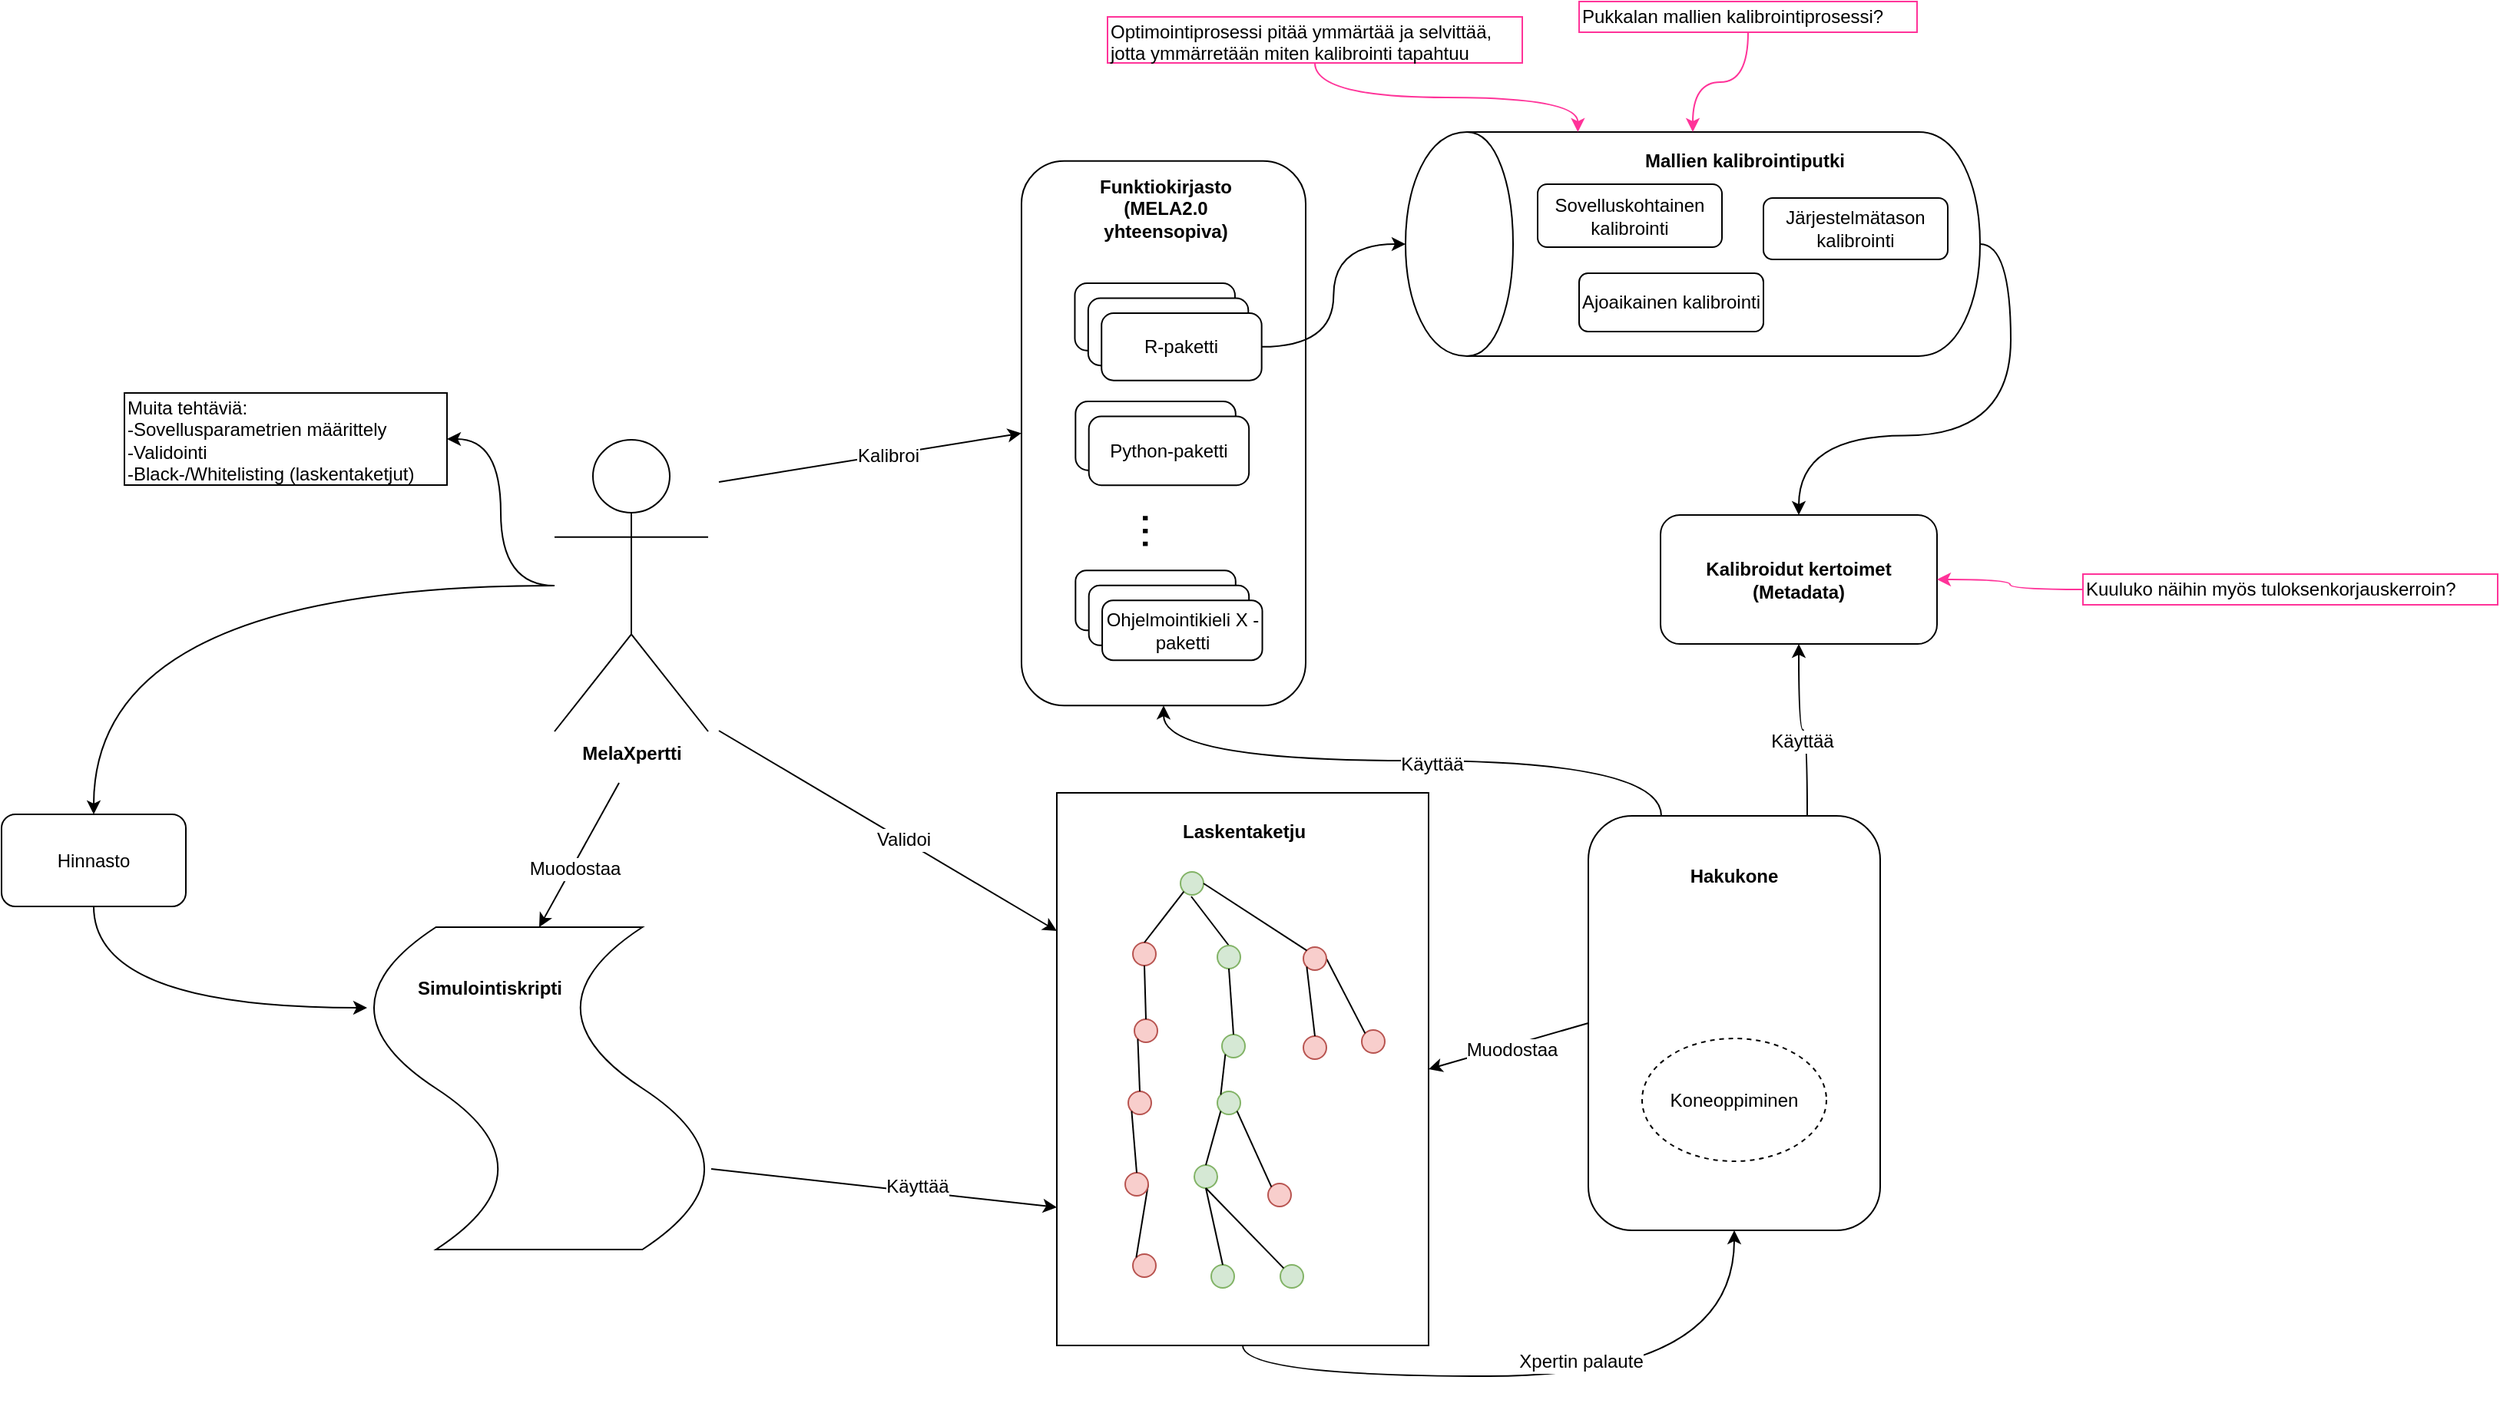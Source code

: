 <mxfile version="11.1.4" type="device"><diagram id="pi8lVP-4z1GT94MgnUVW" name="Page-1"><mxGraphModel dx="2249" dy="793" grid="1" gridSize="10" guides="1" tooltips="1" connect="1" arrows="1" fold="1" page="1" pageScale="1" pageWidth="827" pageHeight="1169" math="0" shadow="0"><root><mxCell id="0"/><mxCell id="1" parent="0"/><mxCell id="jP3EFrA3LAiEO2q5dK9M-18" value="" style="group;fillColor=#ffffff;fontStyle=1" parent="1" vertex="1" connectable="0"><mxGeometry x="880" y="624.5" width="180" height="84" as="geometry"/></mxCell><mxCell id="gx9Fo2XjnT89Ah0fblo9-98" value="&lt;div&gt;&lt;b&gt;Kalibroidut kertoimet&lt;/b&gt;&lt;/div&gt;&lt;div&gt;&lt;b&gt;(Metadata)&lt;br&gt;&lt;/b&gt;&lt;/div&gt;" style="rounded=1;whiteSpace=wrap;html=1;fillColor=none;fontSize=12;" parent="jP3EFrA3LAiEO2q5dK9M-18" vertex="1"><mxGeometry width="180" height="84" as="geometry"/></mxCell><mxCell id="gx9Fo2XjnT89Ah0fblo9-160" style="edgeStyle=none;rounded=0;orthogonalLoop=1;jettySize=auto;html=1;entryX=0;entryY=0.25;entryDx=0;entryDy=0;endArrow=classic;endFill=1;fontSize=12;exitX=1;exitY=1;exitDx=0;exitDy=0;" parent="1" target="gx9Fo2XjnT89Ah0fblo9-151" edge="1"><mxGeometry relative="1" as="geometry"><mxPoint x="267" y="765" as="sourcePoint"/></mxGeometry></mxCell><mxCell id="gx9Fo2XjnT89Ah0fblo9-161" value="&lt;div style=&quot;font-size: 12px;&quot;&gt;Validoi&lt;/div&gt;" style="text;html=1;resizable=0;points=[];align=center;verticalAlign=middle;labelBackgroundColor=#ffffff;fontSize=12;" parent="gx9Fo2XjnT89Ah0fblo9-160" vertex="1" connectable="0"><mxGeometry x="0.088" relative="1" as="geometry"><mxPoint as="offset"/></mxGeometry></mxCell><mxCell id="gx9Fo2XjnT89Ah0fblo9-174" style="edgeStyle=none;rounded=0;orthogonalLoop=1;jettySize=auto;html=1;entryX=0;entryY=0.5;entryDx=0;entryDy=0;entryPerimeter=0;endArrow=classic;endFill=1;fontSize=12;exitX=0.45;exitY=1.004;exitDx=0;exitDy=0;exitPerimeter=0;" parent="1" target="gx9Fo2XjnT89Ah0fblo9-163" edge="1"><mxGeometry relative="1" as="geometry"><mxPoint x="202" y="799" as="sourcePoint"/></mxGeometry></mxCell><mxCell id="gx9Fo2XjnT89Ah0fblo9-175" value="Muodostaa" style="text;html=1;resizable=0;points=[];align=center;verticalAlign=middle;labelBackgroundColor=#ffffff;fontSize=12;" parent="gx9Fo2XjnT89Ah0fblo9-174" vertex="1" connectable="0"><mxGeometry x="0.244" y="-1" relative="1" as="geometry"><mxPoint x="-7.5" y="172.5" as="offset"/></mxGeometry></mxCell><mxCell id="jP3EFrA3LAiEO2q5dK9M-48" value="Muodostaa" style="text;html=1;resizable=0;points=[];align=center;verticalAlign=middle;labelBackgroundColor=#ffffff;fontSize=12;" parent="gx9Fo2XjnT89Ah0fblo9-174" vertex="1" connectable="0"><mxGeometry x="0.176" y="1" relative="1" as="geometry"><mxPoint as="offset"/></mxGeometry></mxCell><mxCell id="jP3EFrA3LAiEO2q5dK9M-25" style="rounded=0;orthogonalLoop=1;jettySize=auto;html=1;entryX=0;entryY=0.5;entryDx=0;entryDy=0;strokeColor=#000000;fontSize=12;exitX=1;exitY=0;exitDx=0;exitDy=0;" parent="1" target="jP3EFrA3LAiEO2q5dK9M-3" edge="1"><mxGeometry relative="1" as="geometry"><mxPoint x="267" y="603" as="sourcePoint"/></mxGeometry></mxCell><mxCell id="jP3EFrA3LAiEO2q5dK9M-26" value="Kalibroi" style="text;html=1;resizable=0;points=[];align=center;verticalAlign=middle;labelBackgroundColor=#ffffff;fontSize=12;" parent="jP3EFrA3LAiEO2q5dK9M-25" vertex="1" connectable="0"><mxGeometry x="0.115" relative="1" as="geometry"><mxPoint as="offset"/></mxGeometry></mxCell><mxCell id="ShH8DJXxVkcHFKz_Foy5-18" style="edgeStyle=orthogonalEdgeStyle;curved=1;rounded=0;orthogonalLoop=1;jettySize=auto;html=1;entryX=0.5;entryY=0;entryDx=0;entryDy=0;strokeColor=#000000;" edge="1" parent="1" source="gx9Fo2XjnT89Ah0fblo9-1" target="ShH8DJXxVkcHFKz_Foy5-17"><mxGeometry relative="1" as="geometry"/></mxCell><mxCell id="ShH8DJXxVkcHFKz_Foy5-26" style="edgeStyle=orthogonalEdgeStyle;curved=1;rounded=0;orthogonalLoop=1;jettySize=auto;html=1;strokeColor=#000000;" edge="1" parent="1" source="gx9Fo2XjnT89Ah0fblo9-1" target="ShH8DJXxVkcHFKz_Foy5-24"><mxGeometry relative="1" as="geometry"/></mxCell><mxCell id="gx9Fo2XjnT89Ah0fblo9-1" value="MelaXpertti" style="shape=umlActor;verticalLabelPosition=bottom;labelBackgroundColor=#ffffff;verticalAlign=top;html=1;outlineConnect=0;fontSize=12;fontStyle=1" parent="1" vertex="1"><mxGeometry x="160" y="575.5" width="100" height="190" as="geometry"/></mxCell><mxCell id="gx9Fo2XjnT89Ah0fblo9-155" style="edgeStyle=none;rounded=0;orthogonalLoop=1;jettySize=auto;html=1;exitX=0;exitY=0.5;exitDx=0;exitDy=0;entryX=1;entryY=0.5;entryDx=0;entryDy=0;endArrow=classic;endFill=1;fontSize=12;" parent="1" source="gx9Fo2XjnT89Ah0fblo9-44" target="gx9Fo2XjnT89Ah0fblo9-151" edge="1"><mxGeometry relative="1" as="geometry"/></mxCell><mxCell id="gx9Fo2XjnT89Ah0fblo9-156" value="Muodostaa" style="text;html=1;resizable=0;points=[];align=center;verticalAlign=middle;labelBackgroundColor=#ffffff;fontSize=12;" parent="gx9Fo2XjnT89Ah0fblo9-155" vertex="1" connectable="0"><mxGeometry x="0.248" y="-2" relative="1" as="geometry"><mxPoint x="15" as="offset"/></mxGeometry></mxCell><mxCell id="jdCwvzwxRYEoUQbEtZTy-2" style="rounded=0;orthogonalLoop=1;jettySize=auto;html=1;exitX=0.75;exitY=0;exitDx=0;exitDy=0;exitPerimeter=0;entryX=0;entryY=0.75;entryDx=0;entryDy=0;fontSize=12;" parent="1" source="gx9Fo2XjnT89Ah0fblo9-163" target="gx9Fo2XjnT89Ah0fblo9-151" edge="1"><mxGeometry relative="1" as="geometry"><mxPoint x="335.5" y="1219.5" as="sourcePoint"/></mxGeometry></mxCell><mxCell id="jdCwvzwxRYEoUQbEtZTy-3" value="&lt;font style=&quot;font-size: 12px;&quot;&gt;Käyttää&lt;/font&gt;" style="text;html=1;resizable=0;points=[];align=center;verticalAlign=middle;labelBackgroundColor=#ffffff;fontSize=12;" parent="jdCwvzwxRYEoUQbEtZTy-2" vertex="1" connectable="0"><mxGeometry x="0.182" y="4" relative="1" as="geometry"><mxPoint as="offset"/></mxGeometry></mxCell><mxCell id="jP3EFrA3LAiEO2q5dK9M-14" value="" style="group" parent="1" vertex="1" connectable="0"><mxGeometry x="382" y="394" width="267" height="370" as="geometry"/></mxCell><mxCell id="jP3EFrA3LAiEO2q5dK9M-2" value="" style="group;fillColor=#ffffff;" parent="jP3EFrA3LAiEO2q5dK9M-14" vertex="1" connectable="0"><mxGeometry x="81.983" y="-10.165" width="185.017" height="354.753" as="geometry"/></mxCell><mxCell id="jP3EFrA3LAiEO2q5dK9M-3" value="" style="rounded=1;whiteSpace=wrap;html=1;fillColor=none;" parent="jP3EFrA3LAiEO2q5dK9M-2" vertex="1"><mxGeometry y="10" width="185.017" height="354.753" as="geometry"/></mxCell><mxCell id="jP3EFrA3LAiEO2q5dK9M-4" value="&lt;div&gt;Funktiokirjasto&lt;/div&gt;&lt;div&gt;(MELA2.0 yhteensopiva)&lt;br&gt;&lt;/div&gt;" style="text;html=1;strokeColor=none;fillColor=none;align=center;verticalAlign=middle;whiteSpace=wrap;rounded=0;fontStyle=1" parent="jP3EFrA3LAiEO2q5dK9M-2" vertex="1"><mxGeometry x="29.099" y="31.187" width="130.293" height="19.492" as="geometry"/></mxCell><mxCell id="jP3EFrA3LAiEO2q5dK9M-5" value="&lt;div&gt;Python-paketti&lt;/div&gt;" style="rounded=1;whiteSpace=wrap;html=1;arcSize=18;" parent="jP3EFrA3LAiEO2q5dK9M-2" vertex="1"><mxGeometry x="35.179" y="166.656" width="104.235" height="44.831" as="geometry"/></mxCell><mxCell id="jP3EFrA3LAiEO2q5dK9M-6" value="&lt;div&gt;R-paketti&lt;/div&gt;" style="rounded=1;whiteSpace=wrap;html=1;arcSize=18;" parent="jP3EFrA3LAiEO2q5dK9M-2" vertex="1"><mxGeometry x="34.745" y="89.663" width="104.235" height="43.857" as="geometry"/></mxCell><mxCell id="jP3EFrA3LAiEO2q5dK9M-7" value="&lt;div&gt;Kieli_X-paketti&lt;/div&gt;" style="rounded=1;whiteSpace=wrap;html=1;arcSize=18;" parent="jP3EFrA3LAiEO2q5dK9M-2" vertex="1"><mxGeometry x="35.179" y="276.785" width="104.235" height="38.984" as="geometry"/></mxCell><mxCell id="jP3EFrA3LAiEO2q5dK9M-8" value="&lt;font style=&quot;font-size: 30px&quot;&gt;...&lt;/font&gt;" style="text;html=1;strokeColor=none;fillColor=none;align=center;verticalAlign=middle;whiteSpace=wrap;rounded=0;rotation=90;" parent="jP3EFrA3LAiEO2q5dK9M-2" vertex="1"><mxGeometry x="72.53" y="240.725" width="34.745" height="19.492" as="geometry"/></mxCell><mxCell id="jP3EFrA3LAiEO2q5dK9M-9" value="&lt;div&gt;R-paketti&lt;/div&gt;" style="rounded=1;whiteSpace=wrap;html=1;arcSize=18;" parent="jP3EFrA3LAiEO2q5dK9M-2" vertex="1"><mxGeometry x="43.431" y="99.409" width="104.235" height="43.857" as="geometry"/></mxCell><mxCell id="jP3EFrA3LAiEO2q5dK9M-10" value="&lt;div&gt;R-paketti&lt;/div&gt;" style="rounded=1;whiteSpace=wrap;html=1;arcSize=18;" parent="jP3EFrA3LAiEO2q5dK9M-2" vertex="1"><mxGeometry x="52.117" y="109.155" width="104.235" height="43.857" as="geometry"/></mxCell><mxCell id="jP3EFrA3LAiEO2q5dK9M-11" value="&lt;div&gt;Kieli_X-paketti&lt;/div&gt;" style="rounded=1;whiteSpace=wrap;html=1;arcSize=18;" parent="jP3EFrA3LAiEO2q5dK9M-2" vertex="1"><mxGeometry x="43.865" y="286.531" width="104.235" height="38.984" as="geometry"/></mxCell><mxCell id="jP3EFrA3LAiEO2q5dK9M-12" value="&lt;div&gt;Ohjelmointikieli X -paketti&lt;/div&gt;" style="rounded=1;whiteSpace=wrap;html=1;arcSize=18;" parent="jP3EFrA3LAiEO2q5dK9M-2" vertex="1"><mxGeometry x="52.552" y="296.277" width="104.235" height="38.984" as="geometry"/></mxCell><mxCell id="jP3EFrA3LAiEO2q5dK9M-13" value="&lt;div&gt;Python-paketti&lt;/div&gt;" style="rounded=1;whiteSpace=wrap;html=1;arcSize=18;" parent="jP3EFrA3LAiEO2q5dK9M-2" vertex="1"><mxGeometry x="43.865" y="176.402" width="104.235" height="44.831" as="geometry"/></mxCell><mxCell id="jP3EFrA3LAiEO2q5dK9M-19" value="" style="group" parent="1" vertex="1" connectable="0"><mxGeometry x="45" y="886" width="210" height="224" as="geometry"/></mxCell><mxCell id="gx9Fo2XjnT89Ah0fblo9-165" value="" style="group;fontSize=12;" parent="jP3EFrA3LAiEO2q5dK9M-19" vertex="1" connectable="0"><mxGeometry width="210" height="224" as="geometry"/></mxCell><mxCell id="gx9Fo2XjnT89Ah0fblo9-163" value="" style="shape=tape;whiteSpace=wrap;html=1;strokeWidth=1;fillColor=#ffffff;gradientColor=none;fontSize=12;rotation=90;" parent="gx9Fo2XjnT89Ah0fblo9-165" vertex="1"><mxGeometry width="210" height="224" as="geometry"/></mxCell><mxCell id="gx9Fo2XjnT89Ah0fblo9-164" value="Simulointiskripti" style="text;html=1;strokeColor=none;fillColor=none;align=center;verticalAlign=middle;whiteSpace=wrap;rounded=0;fontSize=12;fontStyle=1" parent="gx9Fo2XjnT89Ah0fblo9-165" vertex="1"><mxGeometry x="53" y="37" width="40" height="20" as="geometry"/></mxCell><mxCell id="jP3EFrA3LAiEO2q5dK9M-30" style="edgeStyle=orthogonalEdgeStyle;curved=1;rounded=0;orthogonalLoop=1;jettySize=auto;html=1;exitX=0.75;exitY=0;exitDx=0;exitDy=0;strokeColor=#000000;fontSize=12;" parent="1" source="gx9Fo2XjnT89Ah0fblo9-44" target="gx9Fo2XjnT89Ah0fblo9-98" edge="1"><mxGeometry relative="1" as="geometry"/></mxCell><mxCell id="jP3EFrA3LAiEO2q5dK9M-32" value="Käyttää" style="text;html=1;resizable=0;points=[];align=center;verticalAlign=middle;labelBackgroundColor=#ffffff;fontSize=12;" parent="jP3EFrA3LAiEO2q5dK9M-30" vertex="1" connectable="0"><mxGeometry x="-0.169" y="4" relative="1" as="geometry"><mxPoint as="offset"/></mxGeometry></mxCell><mxCell id="jP3EFrA3LAiEO2q5dK9M-31" style="edgeStyle=orthogonalEdgeStyle;curved=1;rounded=0;orthogonalLoop=1;jettySize=auto;html=1;exitX=0.25;exitY=0;exitDx=0;exitDy=0;strokeColor=#000000;fontSize=12;" parent="1" source="gx9Fo2XjnT89Ah0fblo9-44" target="jP3EFrA3LAiEO2q5dK9M-3" edge="1"><mxGeometry relative="1" as="geometry"/></mxCell><mxCell id="jP3EFrA3LAiEO2q5dK9M-33" value="Käyttää" style="text;html=1;resizable=0;points=[];align=center;verticalAlign=middle;labelBackgroundColor=#ffffff;fontSize=12;" parent="jP3EFrA3LAiEO2q5dK9M-31" vertex="1" connectable="0"><mxGeometry x="-0.062" y="2" relative="1" as="geometry"><mxPoint as="offset"/></mxGeometry></mxCell><mxCell id="jP3EFrA3LAiEO2q5dK9M-36" value="" style="group" parent="1" vertex="1" connectable="0"><mxGeometry x="833" y="820.5" width="190" height="270" as="geometry"/></mxCell><mxCell id="jP3EFrA3LAiEO2q5dK9M-27" value="" style="group" parent="jP3EFrA3LAiEO2q5dK9M-36" vertex="1" connectable="0"><mxGeometry width="190" height="270" as="geometry"/></mxCell><mxCell id="gx9Fo2XjnT89Ah0fblo9-44" value="" style="rounded=1;whiteSpace=wrap;html=1;strokeWidth=1;fontSize=12;" parent="jP3EFrA3LAiEO2q5dK9M-27" vertex="1"><mxGeometry width="190" height="270" as="geometry"/></mxCell><mxCell id="gx9Fo2XjnT89Ah0fblo9-158" value="&lt;b style=&quot;font-size: 12px;&quot;&gt;Hakukone&lt;/b&gt;" style="text;html=1;strokeColor=none;fillColor=none;align=center;verticalAlign=middle;whiteSpace=wrap;rounded=0;fontSize=12;" parent="jP3EFrA3LAiEO2q5dK9M-27" vertex="1"><mxGeometry x="75" y="29" width="40" height="20" as="geometry"/></mxCell><mxCell id="gx9Fo2XjnT89Ah0fblo9-159" value="Koneoppiminen" style="ellipse;whiteSpace=wrap;html=1;strokeWidth=1;fillColor=#ffffff;gradientColor=none;fontSize=12;dashed=1;" parent="jP3EFrA3LAiEO2q5dK9M-27" vertex="1"><mxGeometry x="35" y="145" width="120" height="80" as="geometry"/></mxCell><mxCell id="jP3EFrA3LAiEO2q5dK9M-37" style="edgeStyle=orthogonalEdgeStyle;curved=1;rounded=0;orthogonalLoop=1;jettySize=auto;html=1;exitX=0.5;exitY=1;exitDx=0;exitDy=0;entryX=0.5;entryY=1;entryDx=0;entryDy=0;strokeColor=#000000;fontSize=32;" parent="1" source="gx9Fo2XjnT89Ah0fblo9-151" target="gx9Fo2XjnT89Ah0fblo9-44" edge="1"><mxGeometry relative="1" as="geometry"/></mxCell><mxCell id="jP3EFrA3LAiEO2q5dK9M-38" value="Xpertin palaute" style="text;html=1;resizable=0;points=[];align=center;verticalAlign=middle;labelBackgroundColor=#ffffff;fontSize=12;" parent="jP3EFrA3LAiEO2q5dK9M-37" vertex="1" connectable="0"><mxGeometry x="0.102" y="10" relative="1" as="geometry"><mxPoint as="offset"/></mxGeometry></mxCell><mxCell id="gx9Fo2XjnT89Ah0fblo9-152" value="" style="group;fontSize=12;" parent="1" vertex="1" connectable="0"><mxGeometry x="487" y="805.5" width="242" height="403" as="geometry"/></mxCell><mxCell id="gx9Fo2XjnT89Ah0fblo9-151" value="" style="rounded=0;whiteSpace=wrap;html=1;strokeWidth=1;fillColor=#ffffff;gradientColor=none;fontSize=12;" parent="gx9Fo2XjnT89Ah0fblo9-152" vertex="1"><mxGeometry width="242" height="360" as="geometry"/></mxCell><mxCell id="gx9Fo2XjnT89Ah0fblo9-149" value="" style="group;rotation=0;fontSize=12;" parent="gx9Fo2XjnT89Ah0fblo9-152" vertex="1" connectable="0"><mxGeometry x="44.5" y="51.5" width="169.5" height="271" as="geometry"/></mxCell><mxCell id="gx9Fo2XjnT89Ah0fblo9-148" value="" style="group;rotation=0;fontSize=12;" parent="gx9Fo2XjnT89Ah0fblo9-149" vertex="1" connectable="0"><mxGeometry width="169.5" height="271" as="geometry"/></mxCell><mxCell id="gx9Fo2XjnT89Ah0fblo9-147" value="" style="group;rotation=0;fontSize=12;" parent="gx9Fo2XjnT89Ah0fblo9-148" vertex="1" connectable="0"><mxGeometry width="169.5" height="271" as="geometry"/></mxCell><mxCell id="gx9Fo2XjnT89Ah0fblo9-133" style="edgeStyle=none;rounded=0;orthogonalLoop=1;jettySize=auto;html=1;entryX=0.5;entryY=0;entryDx=0;entryDy=0;endArrow=none;endFill=0;fontSize=12;" parent="gx9Fo2XjnT89Ah0fblo9-147" target="gx9Fo2XjnT89Ah0fblo9-116" edge="1"><mxGeometry relative="1" as="geometry"><mxPoint x="43" y="16" as="sourcePoint"/></mxGeometry></mxCell><mxCell id="gx9Fo2XjnT89Ah0fblo9-114" value="" style="ellipse;whiteSpace=wrap;html=1;aspect=fixed;strokeWidth=1;fillColor=#d5e8d4;fontSize=12;rotation=0;strokeColor=#82b366;" parent="gx9Fo2XjnT89Ah0fblo9-147" vertex="1"><mxGeometry x="36" width="15" height="15" as="geometry"/></mxCell><mxCell id="gx9Fo2XjnT89Ah0fblo9-115" value="" style="ellipse;whiteSpace=wrap;html=1;aspect=fixed;strokeWidth=1;fillColor=#f8cecc;fontSize=12;rotation=0;strokeColor=#b85450;" parent="gx9Fo2XjnT89Ah0fblo9-147" vertex="1"><mxGeometry x="5" y="46" width="15" height="15" as="geometry"/></mxCell><mxCell id="gx9Fo2XjnT89Ah0fblo9-132" style="edgeStyle=none;rounded=0;orthogonalLoop=1;jettySize=auto;html=1;exitX=0;exitY=1;exitDx=0;exitDy=0;entryX=0.5;entryY=0;entryDx=0;entryDy=0;endArrow=none;endFill=0;fontSize=12;" parent="gx9Fo2XjnT89Ah0fblo9-147" source="gx9Fo2XjnT89Ah0fblo9-114" target="gx9Fo2XjnT89Ah0fblo9-115" edge="1"><mxGeometry relative="1" as="geometry"/></mxCell><mxCell id="gx9Fo2XjnT89Ah0fblo9-116" value="" style="ellipse;whiteSpace=wrap;html=1;aspect=fixed;strokeWidth=1;fillColor=#d5e8d4;fontSize=12;rotation=0;strokeColor=#82b366;" parent="gx9Fo2XjnT89Ah0fblo9-147" vertex="1"><mxGeometry x="60" y="48" width="15" height="15" as="geometry"/></mxCell><mxCell id="gx9Fo2XjnT89Ah0fblo9-117" value="" style="ellipse;whiteSpace=wrap;html=1;aspect=fixed;strokeWidth=1;fillColor=#f8cecc;fontSize=12;rotation=0;strokeColor=#b85450;" parent="gx9Fo2XjnT89Ah0fblo9-147" vertex="1"><mxGeometry x="6" y="96" width="15" height="15" as="geometry"/></mxCell><mxCell id="gx9Fo2XjnT89Ah0fblo9-135" style="edgeStyle=none;rounded=0;orthogonalLoop=1;jettySize=auto;html=1;exitX=0.5;exitY=1;exitDx=0;exitDy=0;entryX=0.5;entryY=0;entryDx=0;entryDy=0;endArrow=none;endFill=0;fontSize=12;" parent="gx9Fo2XjnT89Ah0fblo9-147" source="gx9Fo2XjnT89Ah0fblo9-115" target="gx9Fo2XjnT89Ah0fblo9-117" edge="1"><mxGeometry relative="1" as="geometry"/></mxCell><mxCell id="gx9Fo2XjnT89Ah0fblo9-118" value="" style="ellipse;whiteSpace=wrap;html=1;aspect=fixed;strokeWidth=1;fillColor=#d5e8d4;fontSize=12;rotation=0;strokeColor=#82b366;" parent="gx9Fo2XjnT89Ah0fblo9-147" vertex="1"><mxGeometry x="63" y="106" width="15" height="15" as="geometry"/></mxCell><mxCell id="gx9Fo2XjnT89Ah0fblo9-134" style="edgeStyle=none;rounded=0;orthogonalLoop=1;jettySize=auto;html=1;exitX=0.5;exitY=1;exitDx=0;exitDy=0;entryX=0.5;entryY=0;entryDx=0;entryDy=0;endArrow=none;endFill=0;fontSize=12;" parent="gx9Fo2XjnT89Ah0fblo9-147" source="gx9Fo2XjnT89Ah0fblo9-116" target="gx9Fo2XjnT89Ah0fblo9-118" edge="1"><mxGeometry relative="1" as="geometry"/></mxCell><mxCell id="gx9Fo2XjnT89Ah0fblo9-119" value="" style="ellipse;whiteSpace=wrap;html=1;aspect=fixed;strokeWidth=1;fillColor=#f8cecc;fontSize=12;rotation=0;strokeColor=#b85450;" parent="gx9Fo2XjnT89Ah0fblo9-147" vertex="1"><mxGeometry x="2" y="143" width="15" height="15" as="geometry"/></mxCell><mxCell id="gx9Fo2XjnT89Ah0fblo9-136" style="edgeStyle=none;rounded=0;orthogonalLoop=1;jettySize=auto;html=1;exitX=0;exitY=1;exitDx=0;exitDy=0;entryX=0.5;entryY=0;entryDx=0;entryDy=0;endArrow=none;endFill=0;fontSize=12;" parent="gx9Fo2XjnT89Ah0fblo9-147" source="gx9Fo2XjnT89Ah0fblo9-117" target="gx9Fo2XjnT89Ah0fblo9-119" edge="1"><mxGeometry relative="1" as="geometry"/></mxCell><mxCell id="gx9Fo2XjnT89Ah0fblo9-120" value="" style="ellipse;whiteSpace=wrap;html=1;aspect=fixed;strokeWidth=1;fillColor=#d5e8d4;fontSize=12;rotation=0;strokeColor=#82b366;" parent="gx9Fo2XjnT89Ah0fblo9-147" vertex="1"><mxGeometry x="60" y="143" width="15" height="15" as="geometry"/></mxCell><mxCell id="gx9Fo2XjnT89Ah0fblo9-137" style="edgeStyle=none;rounded=0;orthogonalLoop=1;jettySize=auto;html=1;exitX=0;exitY=1;exitDx=0;exitDy=0;endArrow=none;endFill=0;fontSize=12;entryX=0;entryY=0;entryDx=0;entryDy=0;" parent="gx9Fo2XjnT89Ah0fblo9-147" source="gx9Fo2XjnT89Ah0fblo9-118" target="gx9Fo2XjnT89Ah0fblo9-120" edge="1"><mxGeometry relative="1" as="geometry"><mxPoint x="65" y="139" as="targetPoint"/></mxGeometry></mxCell><mxCell id="gx9Fo2XjnT89Ah0fblo9-121" value="" style="ellipse;whiteSpace=wrap;html=1;aspect=fixed;strokeWidth=1;fillColor=#d5e8d4;fontSize=12;rotation=0;strokeColor=#82b366;" parent="gx9Fo2XjnT89Ah0fblo9-147" vertex="1"><mxGeometry x="45" y="191" width="15" height="15" as="geometry"/></mxCell><mxCell id="gx9Fo2XjnT89Ah0fblo9-140" style="edgeStyle=none;rounded=0;orthogonalLoop=1;jettySize=auto;html=1;exitX=0;exitY=1;exitDx=0;exitDy=0;entryX=0.5;entryY=0;entryDx=0;entryDy=0;endArrow=none;endFill=0;fontSize=12;" parent="gx9Fo2XjnT89Ah0fblo9-147" source="gx9Fo2XjnT89Ah0fblo9-120" target="gx9Fo2XjnT89Ah0fblo9-121" edge="1"><mxGeometry relative="1" as="geometry"/></mxCell><mxCell id="gx9Fo2XjnT89Ah0fblo9-122" value="" style="ellipse;whiteSpace=wrap;html=1;aspect=fixed;strokeWidth=1;fillColor=#f8cecc;fontSize=12;rotation=0;strokeColor=#b85450;" parent="gx9Fo2XjnT89Ah0fblo9-147" vertex="1"><mxGeometry x="93" y="203" width="15" height="15" as="geometry"/></mxCell><mxCell id="gx9Fo2XjnT89Ah0fblo9-141" style="edgeStyle=none;rounded=0;orthogonalLoop=1;jettySize=auto;html=1;exitX=1;exitY=1;exitDx=0;exitDy=0;entryX=0;entryY=0;entryDx=0;entryDy=0;endArrow=none;endFill=0;fontSize=12;" parent="gx9Fo2XjnT89Ah0fblo9-147" source="gx9Fo2XjnT89Ah0fblo9-120" target="gx9Fo2XjnT89Ah0fblo9-122" edge="1"><mxGeometry relative="1" as="geometry"/></mxCell><mxCell id="gx9Fo2XjnT89Ah0fblo9-123" value="" style="ellipse;whiteSpace=wrap;html=1;aspect=fixed;strokeWidth=1;fillColor=#f8cecc;fontSize=12;rotation=0;strokeColor=#b85450;" parent="gx9Fo2XjnT89Ah0fblo9-147" vertex="1"><mxGeometry x="154" y="103" width="15" height="15" as="geometry"/></mxCell><mxCell id="gx9Fo2XjnT89Ah0fblo9-145" style="edgeStyle=none;rounded=0;orthogonalLoop=1;jettySize=auto;html=1;exitX=1;exitY=0.5;exitDx=0;exitDy=0;entryX=0;entryY=0;entryDx=0;entryDy=0;endArrow=none;endFill=0;fontSize=12;" parent="gx9Fo2XjnT89Ah0fblo9-147" source="gx9Fo2XjnT89Ah0fblo9-124" target="gx9Fo2XjnT89Ah0fblo9-123" edge="1"><mxGeometry relative="1" as="geometry"/></mxCell><mxCell id="gx9Fo2XjnT89Ah0fblo9-124" value="" style="ellipse;whiteSpace=wrap;html=1;aspect=fixed;strokeWidth=1;fillColor=#f8cecc;fontSize=12;rotation=0;strokeColor=#b85450;" parent="gx9Fo2XjnT89Ah0fblo9-147" vertex="1"><mxGeometry x="116" y="49" width="15" height="15" as="geometry"/></mxCell><mxCell id="gx9Fo2XjnT89Ah0fblo9-146" style="edgeStyle=none;rounded=0;orthogonalLoop=1;jettySize=auto;html=1;exitX=1;exitY=0.5;exitDx=0;exitDy=0;entryX=0;entryY=0;entryDx=0;entryDy=0;endArrow=none;endFill=0;fontSize=12;" parent="gx9Fo2XjnT89Ah0fblo9-147" source="gx9Fo2XjnT89Ah0fblo9-114" target="gx9Fo2XjnT89Ah0fblo9-124" edge="1"><mxGeometry relative="1" as="geometry"/></mxCell><mxCell id="gx9Fo2XjnT89Ah0fblo9-125" value="" style="ellipse;whiteSpace=wrap;html=1;aspect=fixed;strokeWidth=1;fillColor=#f8cecc;fontSize=12;rotation=0;strokeColor=#b85450;" parent="gx9Fo2XjnT89Ah0fblo9-147" vertex="1"><mxGeometry x="116" y="107" width="15" height="15" as="geometry"/></mxCell><mxCell id="gx9Fo2XjnT89Ah0fblo9-144" style="edgeStyle=none;rounded=0;orthogonalLoop=1;jettySize=auto;html=1;exitX=0;exitY=1;exitDx=0;exitDy=0;entryX=0.5;entryY=0;entryDx=0;entryDy=0;endArrow=none;endFill=0;fontSize=12;" parent="gx9Fo2XjnT89Ah0fblo9-147" source="gx9Fo2XjnT89Ah0fblo9-124" target="gx9Fo2XjnT89Ah0fblo9-125" edge="1"><mxGeometry relative="1" as="geometry"/></mxCell><mxCell id="gx9Fo2XjnT89Ah0fblo9-126" value="" style="ellipse;whiteSpace=wrap;html=1;aspect=fixed;strokeWidth=1;fillColor=#f8cecc;fontSize=12;rotation=0;strokeColor=#b85450;" parent="gx9Fo2XjnT89Ah0fblo9-147" vertex="1"><mxGeometry x="5" y="249" width="15" height="15" as="geometry"/></mxCell><mxCell id="gx9Fo2XjnT89Ah0fblo9-127" value="" style="ellipse;whiteSpace=wrap;html=1;aspect=fixed;strokeWidth=1;fillColor=#d5e8d4;fontSize=12;rotation=0;strokeColor=#82b366;" parent="gx9Fo2XjnT89Ah0fblo9-147" vertex="1"><mxGeometry x="56" y="256" width="15" height="15" as="geometry"/></mxCell><mxCell id="gx9Fo2XjnT89Ah0fblo9-142" style="edgeStyle=none;rounded=0;orthogonalLoop=1;jettySize=auto;html=1;exitX=0.5;exitY=1;exitDx=0;exitDy=0;entryX=0.5;entryY=0;entryDx=0;entryDy=0;endArrow=none;endFill=0;fontSize=12;" parent="gx9Fo2XjnT89Ah0fblo9-147" source="gx9Fo2XjnT89Ah0fblo9-121" target="gx9Fo2XjnT89Ah0fblo9-127" edge="1"><mxGeometry relative="1" as="geometry"/></mxCell><mxCell id="gx9Fo2XjnT89Ah0fblo9-128" value="" style="ellipse;whiteSpace=wrap;html=1;aspect=fixed;strokeWidth=1;fillColor=#d5e8d4;fontSize=12;rotation=0;strokeColor=#82b366;" parent="gx9Fo2XjnT89Ah0fblo9-147" vertex="1"><mxGeometry x="101" y="256" width="15" height="15" as="geometry"/></mxCell><mxCell id="gx9Fo2XjnT89Ah0fblo9-143" style="edgeStyle=none;rounded=0;orthogonalLoop=1;jettySize=auto;html=1;exitX=0.5;exitY=1;exitDx=0;exitDy=0;entryX=0;entryY=0;entryDx=0;entryDy=0;endArrow=none;endFill=0;fontSize=12;" parent="gx9Fo2XjnT89Ah0fblo9-147" source="gx9Fo2XjnT89Ah0fblo9-121" target="gx9Fo2XjnT89Ah0fblo9-128" edge="1"><mxGeometry relative="1" as="geometry"/></mxCell><mxCell id="gx9Fo2XjnT89Ah0fblo9-139" style="edgeStyle=none;rounded=0;orthogonalLoop=1;jettySize=auto;html=1;exitX=1;exitY=0.5;exitDx=0;exitDy=0;entryX=0;entryY=0;entryDx=0;entryDy=0;endArrow=none;endFill=0;fontSize=12;" parent="gx9Fo2XjnT89Ah0fblo9-147" source="gx9Fo2XjnT89Ah0fblo9-129" target="gx9Fo2XjnT89Ah0fblo9-126" edge="1"><mxGeometry relative="1" as="geometry"/></mxCell><mxCell id="gx9Fo2XjnT89Ah0fblo9-129" value="" style="ellipse;whiteSpace=wrap;html=1;aspect=fixed;strokeWidth=1;fillColor=#f8cecc;fontSize=12;rotation=0;strokeColor=#b85450;" parent="gx9Fo2XjnT89Ah0fblo9-147" vertex="1"><mxGeometry y="196" width="15" height="15" as="geometry"/></mxCell><mxCell id="gx9Fo2XjnT89Ah0fblo9-138" style="edgeStyle=none;rounded=0;orthogonalLoop=1;jettySize=auto;html=1;exitX=0;exitY=1;exitDx=0;exitDy=0;entryX=0.5;entryY=0;entryDx=0;entryDy=0;endArrow=none;endFill=0;fontSize=12;" parent="gx9Fo2XjnT89Ah0fblo9-147" source="gx9Fo2XjnT89Ah0fblo9-119" target="gx9Fo2XjnT89Ah0fblo9-129" edge="1"><mxGeometry relative="1" as="geometry"/></mxCell><mxCell id="gx9Fo2XjnT89Ah0fblo9-153" value="Laskentaketju" style="text;html=1;strokeColor=none;fillColor=none;align=center;verticalAlign=middle;whiteSpace=wrap;rounded=0;fontSize=12;fontStyle=1" parent="gx9Fo2XjnT89Ah0fblo9-152" vertex="1"><mxGeometry x="101.5" y="15.5" width="40" height="20" as="geometry"/></mxCell><mxCell id="ShH8DJXxVkcHFKz_Foy5-7" style="edgeStyle=orthogonalEdgeStyle;curved=1;rounded=0;orthogonalLoop=1;jettySize=auto;html=1;exitX=1;exitY=0.5;exitDx=0;exitDy=0;entryX=0.5;entryY=0;entryDx=0;entryDy=0;" edge="1" parent="1" source="jP3EFrA3LAiEO2q5dK9M-10" target="ShH8DJXxVkcHFKz_Foy5-8"><mxGeometry relative="1" as="geometry"><mxPoint x="793" y="466" as="targetPoint"/></mxGeometry></mxCell><mxCell id="ShH8DJXxVkcHFKz_Foy5-30" style="edgeStyle=orthogonalEdgeStyle;curved=1;rounded=0;orthogonalLoop=1;jettySize=auto;html=1;exitX=0.5;exitY=1;exitDx=0;exitDy=0;entryX=0.5;entryY=0;entryDx=0;entryDy=0;strokeColor=#000000;" edge="1" parent="1" source="ShH8DJXxVkcHFKz_Foy5-8" target="gx9Fo2XjnT89Ah0fblo9-98"><mxGeometry relative="1" as="geometry"/></mxCell><mxCell id="ShH8DJXxVkcHFKz_Foy5-8" value="" style="shape=cylinder;whiteSpace=wrap;html=1;boundedLbl=1;backgroundOutline=1;fillColor=#ffffff;rotation=-90;" vertex="1" parent="1"><mxGeometry x="828" y="261" width="146" height="374" as="geometry"/></mxCell><mxCell id="ShH8DJXxVkcHFKz_Foy5-9" value="Mallien kalibrointiputki" style="text;html=1;resizable=0;points=[];autosize=1;align=left;verticalAlign=top;spacingTop=-4;fontStyle=1" vertex="1" parent="1"><mxGeometry x="868" y="384" width="140" height="20" as="geometry"/></mxCell><mxCell id="ShH8DJXxVkcHFKz_Foy5-13" style="edgeStyle=orthogonalEdgeStyle;curved=1;rounded=0;orthogonalLoop=1;jettySize=auto;html=1;entryX=1;entryY=0.5;entryDx=0;entryDy=0;strokeColor=#FF3399;" edge="1" parent="1" source="ShH8DJXxVkcHFKz_Foy5-12" target="gx9Fo2XjnT89Ah0fblo9-98"><mxGeometry relative="1" as="geometry"/></mxCell><mxCell id="ShH8DJXxVkcHFKz_Foy5-12" value="Kuuluko näihin myös tuloksenkorjauskerroin?" style="text;html=1;resizable=0;points=[];autosize=1;align=left;verticalAlign=top;spacingTop=-4;strokeColor=#FF3399;" vertex="1" parent="1"><mxGeometry x="1155" y="663" width="270" height="20" as="geometry"/></mxCell><mxCell id="ShH8DJXxVkcHFKz_Foy5-15" style="edgeStyle=orthogonalEdgeStyle;curved=1;rounded=0;orthogonalLoop=1;jettySize=auto;html=1;strokeColor=#FF3399;" edge="1" parent="1" source="ShH8DJXxVkcHFKz_Foy5-14" target="ShH8DJXxVkcHFKz_Foy5-8"><mxGeometry relative="1" as="geometry"/></mxCell><mxCell id="ShH8DJXxVkcHFKz_Foy5-14" value="Pukkalan mallien kalibrointiprosessi?" style="text;html=1;resizable=0;points=[];autosize=1;align=left;verticalAlign=top;spacingTop=-4;strokeColor=#FF3399;" vertex="1" parent="1"><mxGeometry x="827" y="290" width="220" height="20" as="geometry"/></mxCell><mxCell id="ShH8DJXxVkcHFKz_Foy5-31" style="edgeStyle=orthogonalEdgeStyle;curved=1;rounded=0;orthogonalLoop=1;jettySize=auto;html=1;entryX=1;entryY=0.3;entryDx=0;entryDy=0;strokeColor=#FF3399;" edge="1" parent="1" source="ShH8DJXxVkcHFKz_Foy5-16" target="ShH8DJXxVkcHFKz_Foy5-8"><mxGeometry relative="1" as="geometry"/></mxCell><mxCell id="ShH8DJXxVkcHFKz_Foy5-16" value="&lt;div&gt;Optimointiprosessi pitää ymmärtää ja selvittää,&lt;/div&gt;&lt;div&gt;jotta ymmärretään miten kalibrointi tapahtuu&lt;br&gt;&lt;/div&gt;" style="text;html=1;resizable=0;points=[];autosize=1;align=left;verticalAlign=top;spacingTop=-4;fillColor=none;strokeColor=#FF3399;" vertex="1" parent="1"><mxGeometry x="520" y="300" width="270" height="30" as="geometry"/></mxCell><mxCell id="ShH8DJXxVkcHFKz_Foy5-19" style="edgeStyle=orthogonalEdgeStyle;curved=1;rounded=0;orthogonalLoop=1;jettySize=auto;html=1;exitX=0.5;exitY=1;exitDx=0;exitDy=0;entryX=0.25;entryY=1;entryDx=0;entryDy=0;entryPerimeter=0;strokeColor=#000000;" edge="1" parent="1" source="ShH8DJXxVkcHFKz_Foy5-17" target="gx9Fo2XjnT89Ah0fblo9-163"><mxGeometry relative="1" as="geometry"/></mxCell><mxCell id="ShH8DJXxVkcHFKz_Foy5-17" value="Hinnasto" style="rounded=1;whiteSpace=wrap;html=1;strokeColor=#000000;fillColor=#ffffff;" vertex="1" parent="1"><mxGeometry x="-200" y="819.5" width="120" height="60" as="geometry"/></mxCell><mxCell id="ShH8DJXxVkcHFKz_Foy5-24" value="&lt;div&gt;Muita tehtäviä:&lt;/div&gt;&lt;div&gt;-Sovellusparametrien määrittely&lt;/div&gt;&lt;div&gt;-Validointi&lt;/div&gt;&lt;div&gt;-Black-/Whitelisting (laskentaketjut)&lt;br&gt;&lt;/div&gt;" style="text;html=1;resizable=0;points=[];autosize=1;align=left;verticalAlign=top;spacingTop=-4;strokeColor=#000000;" vertex="1" parent="1"><mxGeometry x="-120" y="545" width="210" height="60" as="geometry"/></mxCell><mxCell id="ShH8DJXxVkcHFKz_Foy5-27" value="Järjestelmätason kalibrointi" style="rounded=1;whiteSpace=wrap;html=1;strokeColor=#000000;fillColor=#ffffff;" vertex="1" parent="1"><mxGeometry x="947" y="418" width="120" height="40" as="geometry"/></mxCell><mxCell id="ShH8DJXxVkcHFKz_Foy5-28" value="Ajoaikainen kalibrointi" style="rounded=1;whiteSpace=wrap;html=1;strokeColor=#000000;fillColor=#ffffff;" vertex="1" parent="1"><mxGeometry x="827" y="467" width="120" height="38" as="geometry"/></mxCell><mxCell id="ShH8DJXxVkcHFKz_Foy5-29" value="Sovelluskohtainen kalibrointi" style="rounded=1;whiteSpace=wrap;html=1;strokeColor=#000000;fillColor=#ffffff;" vertex="1" parent="1"><mxGeometry x="800" y="409" width="120" height="41" as="geometry"/></mxCell></root></mxGraphModel></diagram></mxfile>